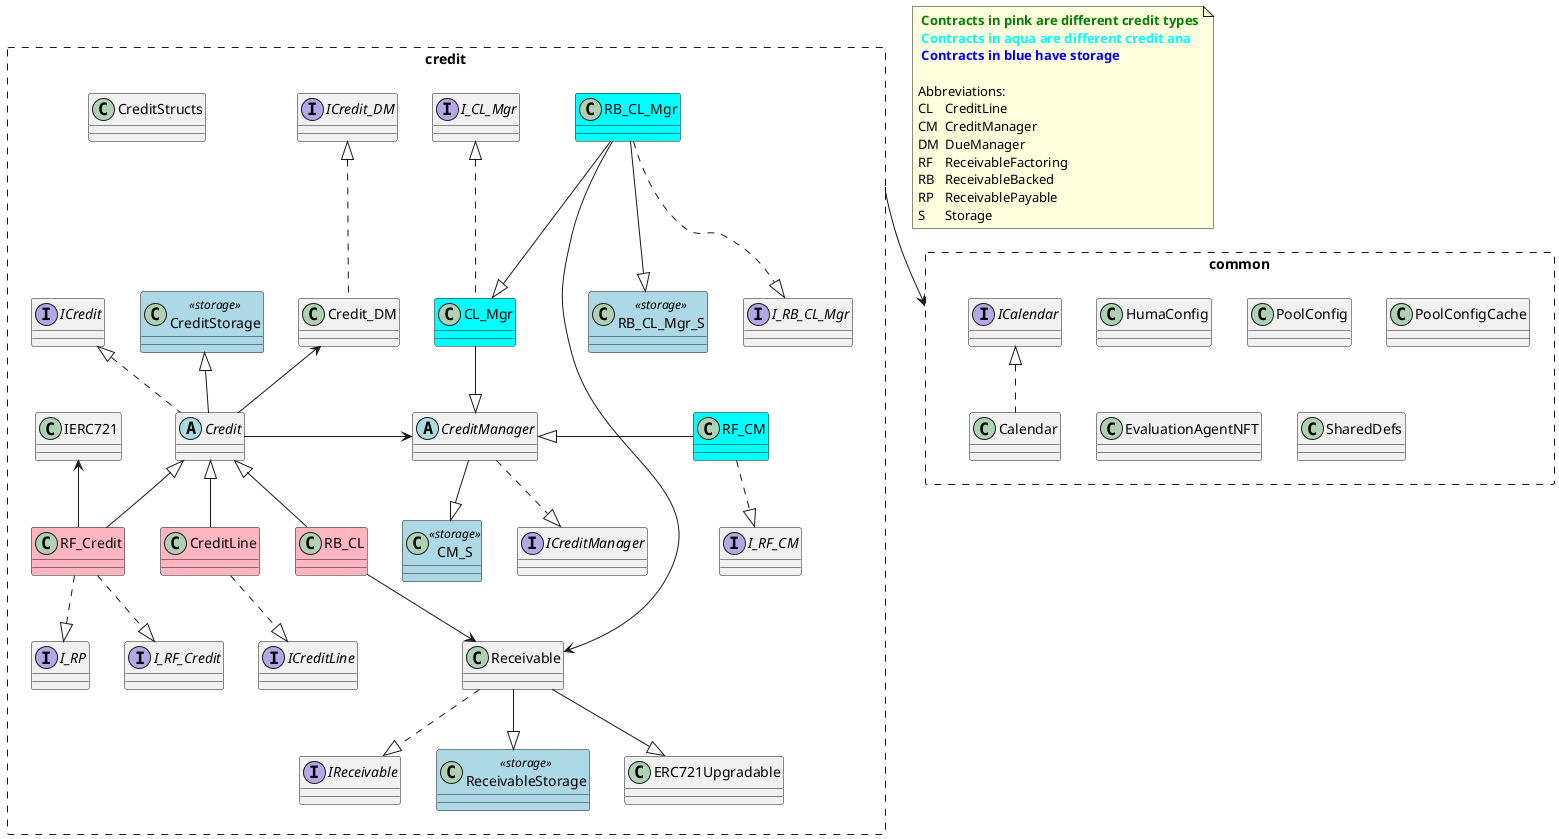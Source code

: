 @startuml
allowmixing

rectangle "common" #line.dashed {
  interface ICalendar
  class Calendar
  class HumaConfig
  class PoolConfig
  class PoolConfigCache
  class EvaluationAgentNFT
  class SharedDefs
  ICalendar <|.. Calendar
}


package credit <<Rectangle>> #line.dashed {
  interface I_CL_Mgr
  interface ICredit
  interface ICredit_DM
  interface ICreditLine
  interface ICreditManager
  interface IReceivable
  interface I_RB_CL_Mgr
  interface I_RF_Credit
  interface I_RP
  interface I_RF_CM

  class CL_Mgr #back:aqua
  abstract class Credit
  class Credit_DM
  class CreditLine #back:lightpink
  abstract class CreditManager
  class CM_S <<storage>> #back:lightblue
  class CreditStorage <<storage>> #back:lightblue
  class CreditStructs
  class Receivable
  class RB_CL #back:lightpink
  class RB_CL_Mgr #back:aqua
  class RB_CL_Mgr_S <<storage>> #back:lightblue
  class RF_Credit #back:lightpink
  class RF_CM #back:aqua
  class ReceivableStorage <<storage>> #back:lightblue


CL_Mgr .up.|> I_CL_Mgr
CL_Mgr --|> CreditManager

Credit .up.|> ICredit
Credit -up-|> CreditStorage

Credit_DM .up.|> ICredit_DM

CreditLine ..|> ICreditLine
CreditLine -up-|> Credit

CreditManager ..|> ICreditManager 
CreditManager --|> CM_S


Receivable ..|> IReceivable
Receivable --|> ReceivableStorage
Receivable --|> ERC721Upgradable
  
RB_CL -up-|> Credit

RB_CL_Mgr ..|> I_RB_CL_Mgr
RB_CL_Mgr --|> CL_Mgr
RB_CL_Mgr --|> RB_CL_Mgr_S

RF_Credit ..|> I_RF_Credit
RF_Credit ..|> I_RP
RF_Credit -up-|> Credit
RF_Credit -up-> IERC721

RF_CM -right-|> CreditManager

RF_CM ..|>I_RF_CM

Receivable <-up- RB_CL
Receivable <-up- RB_CL_Mgr

Credit -right-> CreditManager
Credit -up-> Credit_DM

}



note as NoteCredit
  <b><font color="green"> Contracts in pink are different credit types</b>
  <b><font color="aqua"> Contracts in aqua are different credit ana</b>
  <b><font color="blue"> Contracts in blue have storage</b>

  Abbreviations:
  CL\tCreditLine
  CM\tCreditManager 
  DM\tDueManager
  RF\tReceivableFactoring
  RB\tReceivableBacked
  RP\tReceivablePayable
  S\tStorage
end note

credit --> common
@enduml
